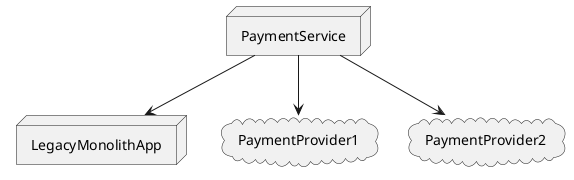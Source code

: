 ' PaymentService
@startuml

node PaymentService {
}

node LegacyMonolithApp {
}

cloud PaymentProvider1 {
}

cloud PaymentProvider2 {
}

PaymentService --> PaymentProvider1
PaymentService --> PaymentProvider2
PaymentService --> LegacyMonolithApp

@enduml
